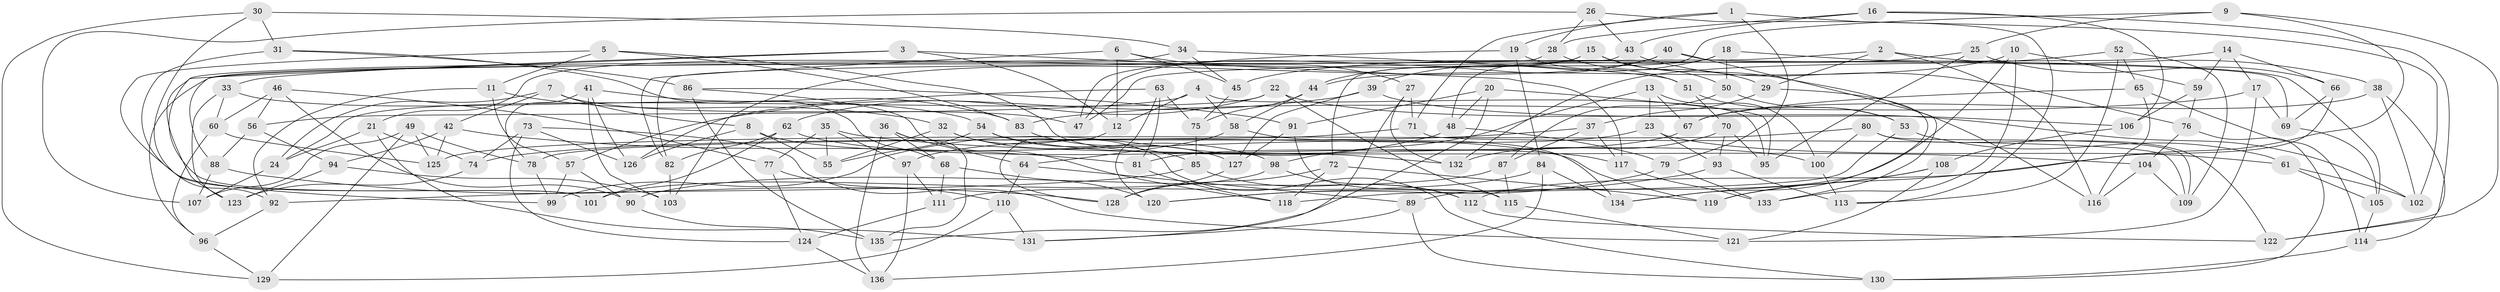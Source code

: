 // Generated by graph-tools (version 1.1) at 2025/03/03/09/25 03:03:05]
// undirected, 136 vertices, 272 edges
graph export_dot {
graph [start="1"]
  node [color=gray90,style=filled];
  1;
  2;
  3;
  4;
  5;
  6;
  7;
  8;
  9;
  10;
  11;
  12;
  13;
  14;
  15;
  16;
  17;
  18;
  19;
  20;
  21;
  22;
  23;
  24;
  25;
  26;
  27;
  28;
  29;
  30;
  31;
  32;
  33;
  34;
  35;
  36;
  37;
  38;
  39;
  40;
  41;
  42;
  43;
  44;
  45;
  46;
  47;
  48;
  49;
  50;
  51;
  52;
  53;
  54;
  55;
  56;
  57;
  58;
  59;
  60;
  61;
  62;
  63;
  64;
  65;
  66;
  67;
  68;
  69;
  70;
  71;
  72;
  73;
  74;
  75;
  76;
  77;
  78;
  79;
  80;
  81;
  82;
  83;
  84;
  85;
  86;
  87;
  88;
  89;
  90;
  91;
  92;
  93;
  94;
  95;
  96;
  97;
  98;
  99;
  100;
  101;
  102;
  103;
  104;
  105;
  106;
  107;
  108;
  109;
  110;
  111;
  112;
  113;
  114;
  115;
  116;
  117;
  118;
  119;
  120;
  121;
  122;
  123;
  124;
  125;
  126;
  127;
  128;
  129;
  130;
  131;
  132;
  133;
  134;
  135;
  136;
  1 -- 102;
  1 -- 71;
  1 -- 19;
  1 -- 79;
  2 -- 116;
  2 -- 29;
  2 -- 38;
  2 -- 96;
  3 -- 101;
  3 -- 12;
  3 -- 117;
  3 -- 33;
  4 -- 12;
  4 -- 95;
  4 -- 56;
  4 -- 58;
  5 -- 11;
  5 -- 92;
  5 -- 132;
  5 -- 83;
  6 -- 82;
  6 -- 27;
  6 -- 45;
  6 -- 12;
  7 -- 42;
  7 -- 24;
  7 -- 8;
  7 -- 47;
  8 -- 119;
  8 -- 126;
  8 -- 55;
  9 -- 25;
  9 -- 122;
  9 -- 112;
  9 -- 72;
  10 -- 89;
  10 -- 59;
  10 -- 44;
  10 -- 133;
  11 -- 57;
  11 -- 32;
  11 -- 92;
  12 -- 128;
  13 -- 100;
  13 -- 67;
  13 -- 98;
  13 -- 23;
  14 -- 17;
  14 -- 59;
  14 -- 47;
  14 -- 66;
  15 -- 47;
  15 -- 116;
  15 -- 21;
  15 -- 50;
  16 -- 28;
  16 -- 106;
  16 -- 43;
  16 -- 122;
  17 -- 69;
  17 -- 121;
  17 -- 83;
  18 -- 105;
  18 -- 48;
  18 -- 50;
  18 -- 39;
  19 -- 84;
  19 -- 51;
  19 -- 47;
  20 -- 95;
  20 -- 48;
  20 -- 135;
  20 -- 91;
  21 -- 24;
  21 -- 131;
  21 -- 74;
  22 -- 102;
  22 -- 24;
  22 -- 62;
  22 -- 115;
  23 -- 61;
  23 -- 97;
  23 -- 93;
  24 -- 107;
  25 -- 45;
  25 -- 95;
  25 -- 66;
  26 -- 113;
  26 -- 28;
  26 -- 43;
  26 -- 107;
  27 -- 132;
  27 -- 71;
  27 -- 131;
  28 -- 29;
  28 -- 88;
  29 -- 37;
  29 -- 134;
  30 -- 129;
  30 -- 34;
  30 -- 31;
  30 -- 101;
  31 -- 68;
  31 -- 86;
  31 -- 99;
  32 -- 55;
  32 -- 130;
  32 -- 98;
  33 -- 123;
  33 -- 60;
  33 -- 54;
  34 -- 51;
  34 -- 45;
  34 -- 123;
  35 -- 77;
  35 -- 104;
  35 -- 97;
  35 -- 55;
  36 -- 135;
  36 -- 68;
  36 -- 136;
  36 -- 64;
  37 -- 117;
  37 -- 87;
  37 -- 74;
  38 -- 114;
  38 -- 102;
  38 -- 67;
  39 -- 57;
  39 -- 106;
  39 -- 127;
  40 -- 44;
  40 -- 103;
  40 -- 133;
  40 -- 69;
  41 -- 126;
  41 -- 83;
  41 -- 103;
  41 -- 78;
  42 -- 81;
  42 -- 125;
  42 -- 94;
  43 -- 82;
  43 -- 76;
  44 -- 58;
  44 -- 75;
  45 -- 75;
  46 -- 77;
  46 -- 56;
  46 -- 60;
  46 -- 90;
  48 -- 79;
  48 -- 99;
  49 -- 129;
  49 -- 78;
  49 -- 107;
  49 -- 125;
  50 -- 53;
  50 -- 87;
  51 -- 70;
  51 -- 53;
  52 -- 113;
  52 -- 109;
  52 -- 132;
  52 -- 65;
  53 -- 61;
  53 -- 118;
  54 -- 85;
  54 -- 55;
  54 -- 100;
  56 -- 88;
  56 -- 94;
  57 -- 90;
  57 -- 99;
  58 -- 134;
  58 -- 64;
  59 -- 106;
  59 -- 76;
  60 -- 125;
  60 -- 96;
  61 -- 105;
  61 -- 102;
  62 -- 101;
  62 -- 117;
  62 -- 82;
  63 -- 120;
  63 -- 126;
  63 -- 75;
  63 -- 81;
  64 -- 110;
  64 -- 89;
  65 -- 67;
  65 -- 116;
  65 -- 114;
  66 -- 119;
  66 -- 69;
  67 -- 81;
  68 -- 120;
  68 -- 111;
  69 -- 105;
  70 -- 132;
  70 -- 93;
  70 -- 95;
  71 -- 109;
  71 -- 78;
  72 -- 118;
  72 -- 119;
  72 -- 128;
  73 -- 121;
  73 -- 74;
  73 -- 124;
  73 -- 126;
  74 -- 123;
  75 -- 85;
  76 -- 130;
  76 -- 104;
  77 -- 124;
  77 -- 110;
  78 -- 99;
  79 -- 120;
  79 -- 133;
  80 -- 125;
  80 -- 109;
  80 -- 100;
  80 -- 122;
  81 -- 118;
  82 -- 103;
  83 -- 127;
  84 -- 136;
  84 -- 134;
  84 -- 111;
  85 -- 112;
  85 -- 92;
  86 -- 135;
  86 -- 118;
  86 -- 91;
  87 -- 115;
  87 -- 90;
  88 -- 107;
  88 -- 128;
  89 -- 130;
  89 -- 131;
  90 -- 135;
  91 -- 127;
  91 -- 115;
  92 -- 96;
  93 -- 113;
  93 -- 120;
  94 -- 103;
  94 -- 123;
  96 -- 129;
  97 -- 136;
  97 -- 111;
  98 -- 112;
  98 -- 101;
  100 -- 113;
  104 -- 116;
  104 -- 109;
  105 -- 114;
  106 -- 108;
  108 -- 134;
  108 -- 119;
  108 -- 121;
  110 -- 129;
  110 -- 131;
  111 -- 124;
  112 -- 122;
  114 -- 130;
  115 -- 121;
  117 -- 133;
  124 -- 136;
  127 -- 128;
}
